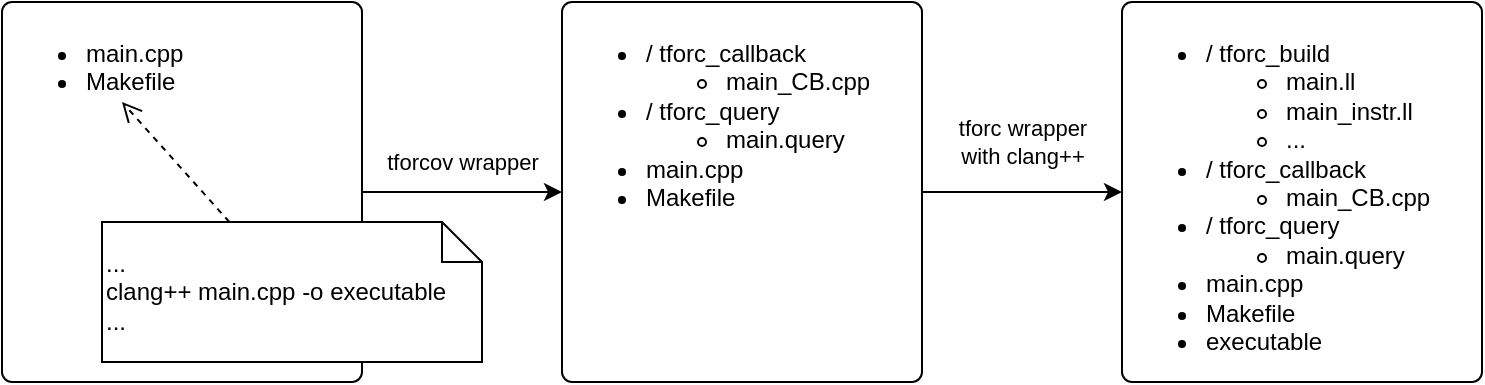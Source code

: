 <mxfile version="17.5.0" type="github">
  <diagram id="BrNaa9qSeSl_PlG5yOju" name="Page-1">
    <mxGraphModel dx="1422" dy="762" grid="1" gridSize="10" guides="1" tooltips="1" connect="1" arrows="1" fold="1" page="1" pageScale="1" pageWidth="827" pageHeight="1169" math="0" shadow="0">
      <root>
        <mxCell id="0" />
        <mxCell id="1" parent="0" />
        <mxCell id="8QLlg-33kmUOQYi8h0Aq-8" value="tforcov wrapper" style="edgeStyle=orthogonalEdgeStyle;rounded=0;orthogonalLoop=1;jettySize=auto;html=1;" edge="1" parent="1" source="8QLlg-33kmUOQYi8h0Aq-1" target="8QLlg-33kmUOQYi8h0Aq-5">
          <mxGeometry y="15" relative="1" as="geometry">
            <mxPoint as="offset" />
          </mxGeometry>
        </mxCell>
        <mxCell id="8QLlg-33kmUOQYi8h0Aq-1" value="&lt;ul&gt;&lt;li&gt;main.cpp&lt;/li&gt;&lt;li&gt;Makefile&lt;/li&gt;&lt;/ul&gt;" style="rounded=1;absoluteArcSize=1;html=1;arcSize=10;align=left;verticalAlign=top;" vertex="1" parent="1">
          <mxGeometry x="60" y="70" width="180" height="190" as="geometry" />
        </mxCell>
        <mxCell id="8QLlg-33kmUOQYi8h0Aq-9" value="tforc wrapper&lt;br&gt;with clang++" style="edgeStyle=orthogonalEdgeStyle;rounded=0;orthogonalLoop=1;jettySize=auto;html=1;" edge="1" parent="1" source="8QLlg-33kmUOQYi8h0Aq-5" target="8QLlg-33kmUOQYi8h0Aq-6">
          <mxGeometry y="25" relative="1" as="geometry">
            <mxPoint as="offset" />
          </mxGeometry>
        </mxCell>
        <mxCell id="8QLlg-33kmUOQYi8h0Aq-5" value="&lt;ul&gt;&lt;li&gt;/ tforc_callback&lt;/li&gt;&lt;ul&gt;&lt;li&gt;main_CB.cpp&lt;/li&gt;&lt;/ul&gt;&lt;li&gt;/ tforc_query&lt;/li&gt;&lt;ul&gt;&lt;li&gt;main.query&lt;/li&gt;&lt;/ul&gt;&lt;li&gt;main.cpp&lt;/li&gt;&lt;li&gt;Makefile&lt;/li&gt;&lt;/ul&gt;" style="rounded=1;absoluteArcSize=1;html=1;arcSize=10;align=left;verticalAlign=top;" vertex="1" parent="1">
          <mxGeometry x="340" y="70" width="180" height="190" as="geometry" />
        </mxCell>
        <mxCell id="8QLlg-33kmUOQYi8h0Aq-6" value="&lt;ul&gt;&lt;li&gt;/ tforc_build&lt;/li&gt;&lt;ul&gt;&lt;li&gt;main.ll&lt;/li&gt;&lt;li&gt;main_instr.ll&lt;/li&gt;&lt;li&gt;...&lt;/li&gt;&lt;/ul&gt;&lt;li&gt;/ tforc_callback&lt;/li&gt;&lt;ul&gt;&lt;li&gt;main_CB.cpp&lt;/li&gt;&lt;/ul&gt;&lt;li&gt;/ tforc_query&lt;/li&gt;&lt;ul&gt;&lt;li&gt;main.query&lt;/li&gt;&lt;/ul&gt;&lt;li&gt;main.cpp&lt;/li&gt;&lt;li&gt;Makefile&lt;/li&gt;&lt;li&gt;executable&lt;/li&gt;&lt;/ul&gt;" style="rounded=1;absoluteArcSize=1;html=1;arcSize=10;align=left;verticalAlign=top;" vertex="1" parent="1">
          <mxGeometry x="620" y="70" width="180" height="190" as="geometry" />
        </mxCell>
        <mxCell id="8QLlg-33kmUOQYi8h0Aq-7" value="...&lt;br&gt;clang++ main.cpp -o executable&lt;br&gt;..." style="shape=note;size=20;whiteSpace=wrap;html=1;align=left;" vertex="1" parent="1">
          <mxGeometry x="110" y="180" width="190" height="70" as="geometry" />
        </mxCell>
        <mxCell id="8QLlg-33kmUOQYi8h0Aq-11" value="" style="html=1;verticalAlign=bottom;endArrow=open;dashed=1;endSize=8;rounded=0;" edge="1" parent="1" source="8QLlg-33kmUOQYi8h0Aq-7">
          <mxGeometry relative="1" as="geometry">
            <mxPoint x="340" y="120" as="sourcePoint" />
            <mxPoint x="120" y="120" as="targetPoint" />
          </mxGeometry>
        </mxCell>
      </root>
    </mxGraphModel>
  </diagram>
</mxfile>
